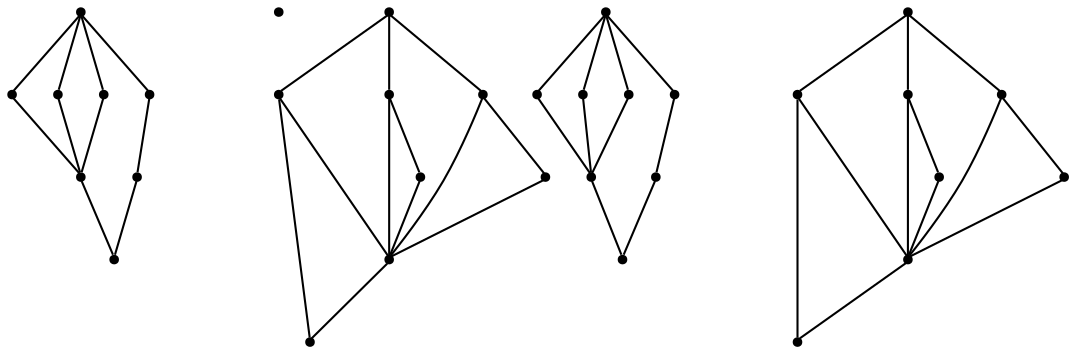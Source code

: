 graph {
  node [shape=point,comment="{\"directed\":false,\"doi\":\"10.1007/978-3-031-22203-0_21\",\"figure\":\"8 (1)\"}"]

  v0 [pos="1601.8176453830572,988.4867196875736"]
  v1 [pos="1494.9798197415955,759.5530195586298"]
  v2 [pos="1568.7738923321326,895.9272815090973"]
  v3 [pos="1449.193361108726,835.8663725228905"]
  v4 [pos="1494.9798197415955,1064.797990156677"]
  v5 [pos="1369.0639426687383,1003.7494379711544"]
  v6 [pos="1372.8812825599787,909.9627265781279"]
  v7 [pos="1464.4551218577737,896.9149247084131"]
  v8 [pos="1244.2118044413403,988.4867196875736"]
  v9 [pos="1137.378048458611,759.5530195586298"]
  v10 [pos="1211.1721210491485,895.928314808221"]
  v11 [pos="1137.378048458611,973.224064991631"]
  v12 [pos="1106.8524285427325,896.9149247084131"]
  v13 [pos="1137.3780484586111,1064.797990156677"]
  v14 [pos="1011.4642539064333,1003.7494379711545"]
  v15 [pos="1015.2783666854757,909.9627265781279"]
  v16 [pos="886.6068696345753,988.4867196875736"]
  v17 [pos="779.7689804046961,759.5530195586298"]
  v18 [pos="853.5620355805502,895.9272815090973"]
  v19 [pos="779.7689804046959,1064.7979901566773"]
  v20 [pos="653.8552335438314,1003.7494379711545"]
  v21 [pos="657.671412946449,909.9627265781279"]
  v22 [pos="749.2443302121874,896.9149247084132"]
  v23 [pos="528.9978333748688,988.4867196875736"]
  v24 [pos="422.1599441449896,759.5530195586298"]
  v25 [pos="495.95711667088966,895.9272815090973"]
  v26 [pos="422.15994414498965,973.224064991631"]
  v27 [pos="391.6342606406934,896.9149247084131"]
  v28 [pos="422.15994414498965,1064.7979901566773"]
  v29 [pos="296.24614959281183,1003.7494379711544"]
  v30 [pos="300.0634258956347,909.9627265781279"]
  v31 [pos="1494.9798197415955,973.224064991631"]
  v32 [pos="779.768980404696,973.224064991631"]

  v0 -- v1 [id="-1",pos="1601.8176453830572,988.4867196875736 1632.339227434412,876.5671506743245 1596.7293319930798,800.2559437928594 1494.9798197415955,759.5530195586298"]
  v1 -- v3 [id="-6",pos="1494.9798197415955,759.5530195586298 1484.807358003,779.9028760878755 1469.5424496272767,805.3399662442434 1449.193361108726,835.8663725228905"]
  v4 -- v5 [id="-7",pos="1494.9798197415955,1064.797990156677 1444.105047718749,1054.6225213971281 1402.1359289771203,1034.2737140639158 1369.0639426687383,1003.7494379711544"]
  v4 -- v6 [id="-8",pos="1494.9798197415955,1064.797990156677 1433.93268136278,1013.9248431430651 1393.230371078529,962.3131098127615 1372.8812825599787,909.9627265781279"]
  v4 -- v0 [id="-9",pos="1494.9798197415955,1064.797990156677 1545.8546553528597,1054.6225213971281 1581.4686204529246,1029.1896280248934 1601.8176453830572,988.4867196875736"]
  v7 -- v3 [id="-10",pos="1464.4551218577737,896.9149247084131 1484.807358003,866.3906486156518 1479.7190128188138,846.0417776948011 1449.193361108726,835.8663725228905"]
  v6 -- v7 [id="-11",pos="1372.8812825599787,909.9627265781279 1403.4069342700661,870.7413148336011 1433.93268136278,866.3907122032901 1464.4551218577737,896.9149247084131"]
  v5 -- v1 [id="-12",pos="1369.0639426687383,1003.7494379711544 1290.2097581514724,902.0001076341977 1332.1830737286691,820.6048147137101 1494.9798197415955,759.5530195586298"]
  v8 -- v9 [id="-13",pos="1244.2118044413403,988.4867196875736 1274.7406037781036,876.5671506743245 1239.1307083367715,800.2559437928594 1137.378048458611,759.5530195586298"]
  v9 -- v10 [id="-14",pos="1137.378048458611,759.5530195586298 1167.902778136642,790.0794417341865 1192.4982693948493,835.5361460198742 1211.1721210491485,895.928314808221"]
  v11 -- v12 [id="-15",pos="1137.378048458611,973.224064991631 1117.0279743195865,952.8784211434281 1106.851283951214,927.4413309870603 1106.8524285427325,896.9149247084131"]
  v13 -- v8 [id="-16",pos="1137.3780484586111,1064.797990156677 1188.2518348609833,1054.6225213971281 1223.8657999610482,1029.1896280248934 1244.2118044413403,988.4867196875736"]
  v13 -- v14 [id="-17",pos="1137.3780484586111,1064.797990156677 1086.5064240624406,1054.6225213971281 1044.5289116496758,1034.2737140639158 1011.4642539064333,1003.7494379711545"]
  v12 -- v9 [id="-18",pos="1106.8524285427325,896.9149247084131 1106.851283951214,846.0418412824395 1117.0279743195865,800.2559437928594 1137.378048458611,759.5530195586298"]
  v15 -- v9 [id="-20",pos="1015.2783666854757,909.9627265781279 1035.6316202453852,840.2160054417161 1076.3256640353356,790.0794417341865 1137.378048458611,759.5530195586298"]
  v14 -- v9 [id="-23",pos="1011.4642539064333,1003.7494379711545 932.6068740711785,902.0001076341977 974.5760564012247,820.6048147137101 1137.378048458611,759.5530195586298"]
  v14 -- v15 [id="-24",pos="1011.4642539064333,1003.7494379711545 1031.8144075309801,963.046593221473 1033.085412823926,931.7878004208765 1015.2783666854757,909.9627265781279"]
  v16 -- v17 [id="-26",pos="886.6068696345753,988.4867196875736 917.1294532035088,876.5671506743245 881.5196213505943,800.2559437928594 779.7689804046961,759.5530195586298"]
  v17 -- v18 [id="-31",pos="779.7689804046961,759.5530195586298 810.2916275620471,790.0794417341865 834.8955124913907,835.5361460198742 853.5620355805502,895.9272815090973"]
  v19 -- v20 [id="-32",pos="779.7689804046959,1064.7979901566773 728.8953370762636,1054.6225213971281 686.9219579106492,1034.2737140639158 653.8552335438314,1003.7494379711545"]
  v19 -- v16 [id="-33",pos="779.7689804046959,1064.7979901566773 830.6448175335389,1054.6225213971281 866.2588462220215,1029.1896280248934 886.6068696345753,988.4867196875736"]
  v19 -- v21 [id="-34",pos="779.7689804046959,1064.7979901566773 718.7228435434591,1013.9248431430651 678.0205332592082,962.3131098127615 657.671412946449,909.9627265781279"]
  v22 -- v18 [id="-35",pos="749.2443302121874,896.9149247084132 788.2630735494687,865.7321986202285 823.0394520116166,865.4071386128306 853.5620355805502,895.9272815090973"]
  v21 -- v22 [id="-37",pos="657.671412946449,909.9627265781279 688.1971600391629,870.7413148336011 718.7228435434591,866.3907122032901 749.2443302121874,896.9149247084132"]
  v20 -- v17 [id="-40",pos="653.8552335438314,1003.7494379711545 574.9999839205694,902.0001076341977 616.9691662506157,820.6048147137101 779.7689804046961,759.5530195586298"]
  v28 -- v26 [id="-42",pos="422.15994414498965,1064.7979901566773 422.15994414498965,973.224064991631 422.15994414498965,973.224064991631 422.15994414498965,973.224064991631"]
  v26 -- v24 [id="-43",pos="422.15994414498965,973.224064991631 422.1599441449896,759.5530195586298 422.1599441449896,759.5530195586298 422.1599441449896,759.5530195586298"]
  v23 -- v24 [id="-44",pos="528.9978333748688,988.4867196875736 559.522499464482,876.5671506743245 523.9126676115676,800.2559437928594 422.1599441449896,759.5530195586298"]
  v24 -- v25 [id="-49",pos="422.1599441449896,759.5530195586298 452.68880707017075,790.0794417341865 477.288558752364,835.5361460198742 495.95711667088966,895.9272815090973"]
  v26 -- v27 [id="-50",pos="422.15994414498965,973.224064991631 401.81403504732424,952.8784211434281 391.63744006157833,927.4413309870603 391.6342606406934,896.9149247084131"]
  v28 -- v23 [id="-51",pos="422.15994414498965,1064.7979901566773 473.0378955887211,1054.6225213971281 508.6518924829947,1029.1896280248934 528.9978333748688,988.4867196875736"]
  v28 -- v29 [id="-52",pos="422.15994414498965,1064.7979901566773 371.2924847901784,1054.6225213971281 329.3191374187728,1034.2737140639158 296.24614959281183,1003.7494379711544"]
  v27 -- v24 [id="-53",pos="391.6342606406934,896.9149247084131 391.63744006157833,846.0418412824395 401.81403504732424,800.2559437928594 422.1599441449896,759.5530195586298"]
  v25 -- v23 [id="-54",pos="495.95711667088966,895.9272815090973 528.9978333748688,988.4867196875736 528.9978333748688,988.4867196875736 528.9978333748688,988.4867196875736"]
  v30 -- v24 [id="-57",pos="300.0634258956347,909.9627265781279 320.4135477259726,840.2160054417161 361.1158580102236,790.0794417341865 422.1599441449896,759.5530195586298"]
  v29 -- v30 [id="-59",pos="296.24614959281183,1003.7494379711544 316.59627142314974,963.046593221473 317.87147355166354,931.7878004208765 300.0634258956347,909.9627265781279"]
  v29 -- v24 [id="-60",pos="296.24614959281183,1003.7494379711544 217.39714753158862,902.0001076341977 259.3663457587393,820.6048147137101 422.1599441449896,759.5530195586298"]
  v31 -- v1 [id="-62",pos="1494.9798197415955,973.224064991631 1494.9798197415955,759.5530195586298 1494.9798197415955,759.5530195586298 1494.9798197415955,759.5530195586298"]
  v4 -- v31 [id="-63",pos="1494.9798197415955,1064.797990156677 1494.9798197415955,973.224064991631 1494.9798197415955,973.224064991631 1494.9798197415955,973.224064991631"]
  v10 -- v8 [id="-64",pos="1211.1721210491485,895.928314808221 1244.2118044413403,988.4867196875736 1244.2118044413403,988.4867196875736 1244.2118044413403,988.4867196875736"]
  v11 -- v9 [id="-65",pos="1137.378048458611,973.224064991631 1137.378048458611,759.5530195586298 1137.378048458611,759.5530195586298 1137.378048458611,759.5530195586298"]
  v13 -- v11 [id="-66",pos="1137.3780484586111,1064.797990156677 1137.378048458611,973.224064991631 1137.378048458611,973.224064991631 1137.378048458611,973.224064991631"]
  v32 -- v17 [id="-67",pos="779.768980404696,973.224064991631 779.7689804046961,759.5530195586298 779.7689804046961,759.5530195586298 779.7689804046961,759.5530195586298"]
  v19 -- v32 [id="-68",pos="779.7689804046959,1064.7979901566773 779.768980404696,973.224064991631 779.768980404696,973.224064991631 779.768980404696,973.224064991631"]
}